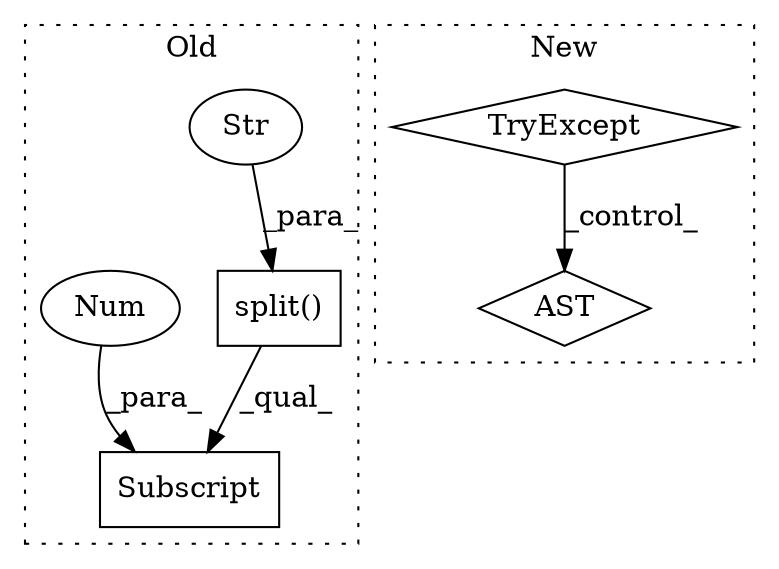 digraph G {
subgraph cluster0 {
1 [label="split()" a="75" s="1362,1381" l="16,1" shape="box"];
4 [label="Str" a="66" s="1378" l="3" shape="ellipse"];
5 [label="Subscript" a="63" s="1362,0" l="24,0" shape="box"];
6 [label="Num" a="76" s="1383" l="2" shape="ellipse"];
label = "Old";
style="dotted";
}
subgraph cluster1 {
2 [label="TryExcept" a="71" s="2467" l="17" shape="diamond"];
3 [label="AST" a="2" s="2665,0" l="6,0" shape="diamond"];
label = "New";
style="dotted";
}
1 -> 5 [label="_qual_"];
2 -> 3 [label="_control_"];
4 -> 1 [label="_para_"];
6 -> 5 [label="_para_"];
}